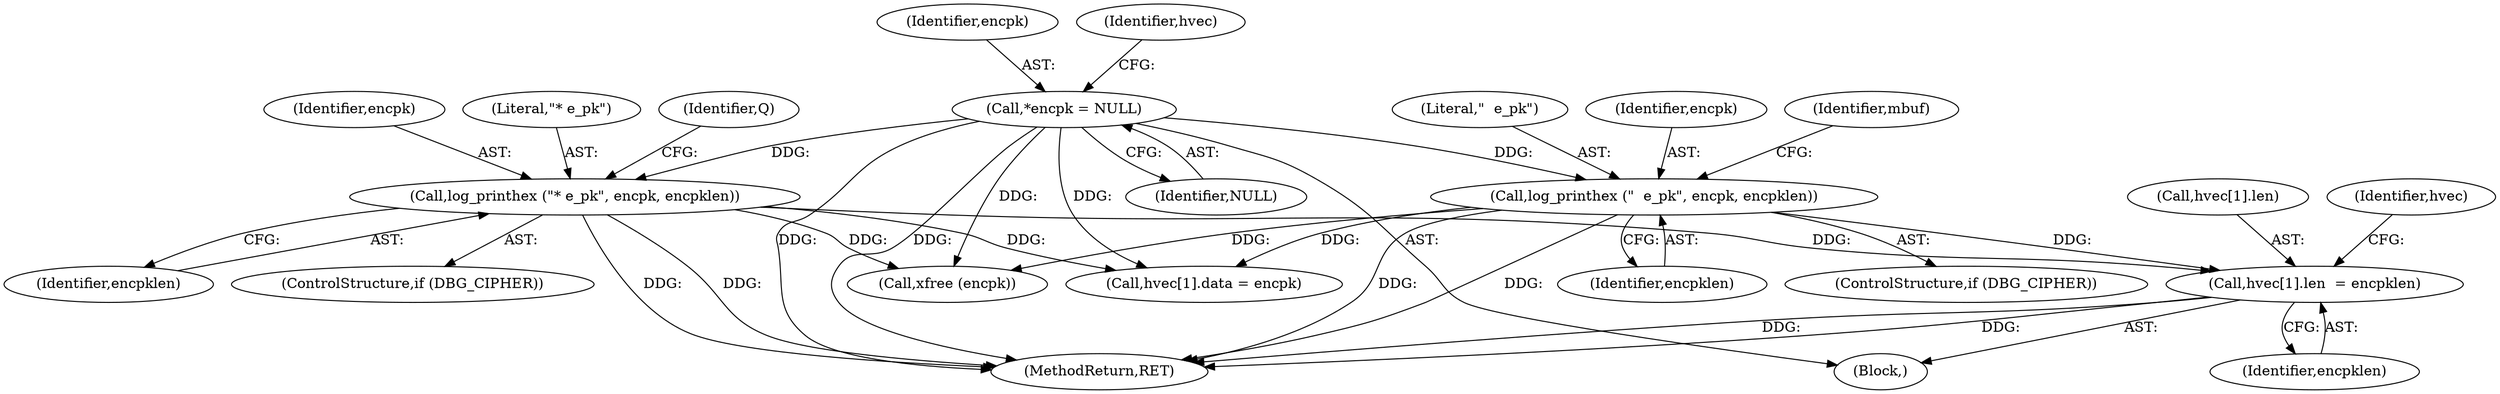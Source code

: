 digraph "0_gnupg_5a22de904a0a366ae79f03ff1e13a1232a89e26b@array" {
"1000473" [label="(Call,hvec[1].len  = encpklen)"];
"1000313" [label="(Call,log_printhex (\"  e_pk\", encpk, encpklen))"];
"1000139" [label="(Call,*encpk = NULL)"];
"1000267" [label="(Call,log_printhex (\"* e_pk\", encpk, encpklen))"];
"1000483" [label="(Identifier,hvec)"];
"1000140" [label="(Identifier,encpk)"];
"1000479" [label="(Identifier,encpklen)"];
"1000270" [label="(Identifier,encpklen)"];
"1000610" [label="(MethodReturn,RET)"];
"1000459" [label="(Call,hvec[1].data = encpk)"];
"1000267" [label="(Call,log_printhex (\"* e_pk\", encpk, encpklen))"];
"1000473" [label="(Call,hvec[1].len  = encpklen)"];
"1000265" [label="(ControlStructure,if (DBG_CIPHER))"];
"1000139" [label="(Call,*encpk = NULL)"];
"1000311" [label="(ControlStructure,if (DBG_CIPHER))"];
"1000315" [label="(Identifier,encpk)"];
"1000318" [label="(Identifier,mbuf)"];
"1000474" [label="(Call,hvec[1].len)"];
"1000269" [label="(Identifier,encpk)"];
"1000268" [label="(Literal,\"* e_pk\")"];
"1000275" [label="(Identifier,Q)"];
"1000118" [label="(Block,)"];
"1000313" [label="(Call,log_printhex (\"  e_pk\", encpk, encpklen))"];
"1000316" [label="(Identifier,encpklen)"];
"1000150" [label="(Identifier,hvec)"];
"1000314" [label="(Literal,\"  e_pk\")"];
"1000141" [label="(Identifier,NULL)"];
"1000604" [label="(Call,xfree (encpk))"];
"1000473" -> "1000118"  [label="AST: "];
"1000473" -> "1000479"  [label="CFG: "];
"1000474" -> "1000473"  [label="AST: "];
"1000479" -> "1000473"  [label="AST: "];
"1000483" -> "1000473"  [label="CFG: "];
"1000473" -> "1000610"  [label="DDG: "];
"1000473" -> "1000610"  [label="DDG: "];
"1000313" -> "1000473"  [label="DDG: "];
"1000267" -> "1000473"  [label="DDG: "];
"1000313" -> "1000311"  [label="AST: "];
"1000313" -> "1000316"  [label="CFG: "];
"1000314" -> "1000313"  [label="AST: "];
"1000315" -> "1000313"  [label="AST: "];
"1000316" -> "1000313"  [label="AST: "];
"1000318" -> "1000313"  [label="CFG: "];
"1000313" -> "1000610"  [label="DDG: "];
"1000313" -> "1000610"  [label="DDG: "];
"1000139" -> "1000313"  [label="DDG: "];
"1000313" -> "1000459"  [label="DDG: "];
"1000313" -> "1000604"  [label="DDG: "];
"1000139" -> "1000118"  [label="AST: "];
"1000139" -> "1000141"  [label="CFG: "];
"1000140" -> "1000139"  [label="AST: "];
"1000141" -> "1000139"  [label="AST: "];
"1000150" -> "1000139"  [label="CFG: "];
"1000139" -> "1000610"  [label="DDG: "];
"1000139" -> "1000610"  [label="DDG: "];
"1000139" -> "1000267"  [label="DDG: "];
"1000139" -> "1000459"  [label="DDG: "];
"1000139" -> "1000604"  [label="DDG: "];
"1000267" -> "1000265"  [label="AST: "];
"1000267" -> "1000270"  [label="CFG: "];
"1000268" -> "1000267"  [label="AST: "];
"1000269" -> "1000267"  [label="AST: "];
"1000270" -> "1000267"  [label="AST: "];
"1000275" -> "1000267"  [label="CFG: "];
"1000267" -> "1000610"  [label="DDG: "];
"1000267" -> "1000610"  [label="DDG: "];
"1000267" -> "1000459"  [label="DDG: "];
"1000267" -> "1000604"  [label="DDG: "];
}
